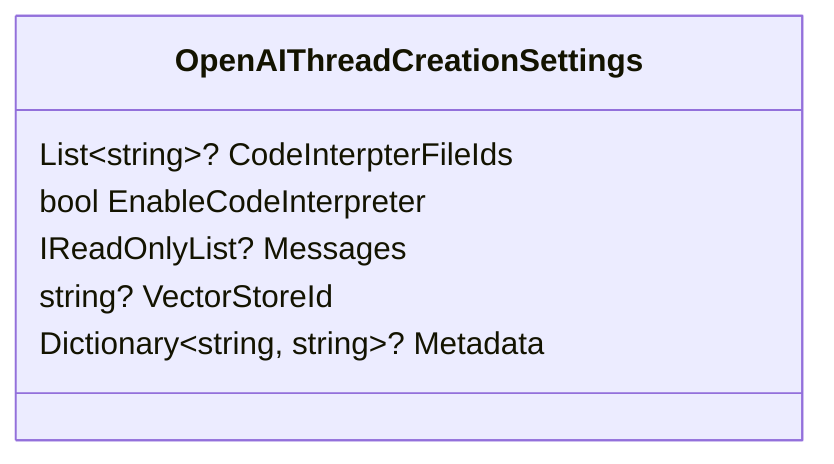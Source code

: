 classDiagram

    class OpenAIThreadCreationSettings {
        List~string~? CodeInterpterFileIds
        bool EnableCodeInterpreter
        IReadOnlyList<ChatMessageContent>? Messages
        string? VectorStoreId
        Dictionary~string, string~? Metadata
    }
